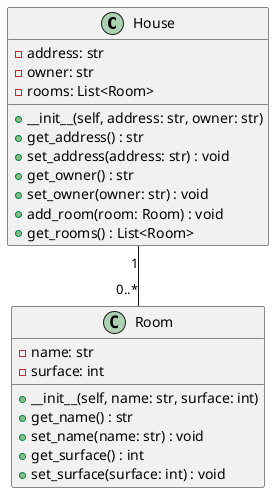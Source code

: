 @startuml
class House {
    -address: str
    -owner: str
    -rooms: List<Room>
    __
    +__init__(self, address: str, owner: str)
    +get_address() : str
    +set_address(address: str) : void
    +get_owner() : str
    +set_owner(owner: str) : void
    +add_room(room: Room) : void
    +get_rooms() : List<Room>
}

class Room {
    -name: str
    -surface: int
    __
    +__init__(self, name: str, surface: int)
    +get_name() : str
    +set_name(name: str) : void
    +get_surface() : int
    +set_surface(surface: int) : void
}

House "1" -- "0..*" Room
@enduml